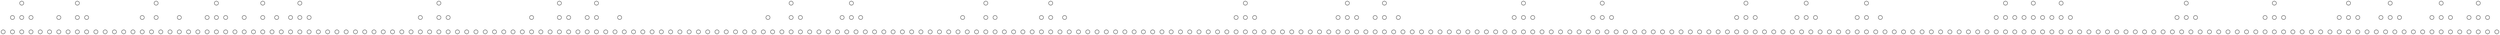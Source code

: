 
digraph G {
  graph [ overlap="scalexy" penwidth="0.2" splines=none outputorder=edgesfirst size=100 sep="+0.4" esep="+0.0"]
  node [ shape="circle" width="0.2" height="0.2" label="" ]
        clause_1 [ ]
    clause_10 [ ]
    clause_100 [ ]
    clause_101 [ ]
    clause_102 [ ]
    clause_103 [ ]
    clause_104 [ ]
    clause_105 [ ]
    clause_106 [ ]
    clause_107 [ ]
    clause_108 [ ]
    clause_109 [ ]
    clause_11 [ ]
    clause_110 [ ]
    clause_111 [ ]
    clause_112 [ ]
    clause_113 [ ]
    clause_114 [ ]
    clause_115 [ ]
    clause_116 [ ]
    clause_117 [ ]
    clause_118 [ ]
    clause_119 [ ]
    clause_12 [ ]
    clause_120 [ ]
    clause_121 [ ]
    clause_122 [ ]
    clause_123 [ ]
    clause_124 [ ]
    clause_125 [ ]
    clause_126 [ ]
    clause_127 [ ]
    clause_128 [ ]
    clause_129 [ ]
    clause_13 [ ]
    clause_130 [ ]
    clause_131 [ ]
    clause_132 [ ]
    clause_133 [ ]
    clause_134 [ ]
    clause_135 [ ]
    clause_136 [ ]
    clause_137 [ ]
    clause_138 [ ]
    clause_139 [ ]
    clause_14 [ ]
    clause_140 [ ]
    clause_141 [ ]
    clause_142 [ ]
    clause_143 [ ]
    clause_144 [ ]
    clause_145 [ ]
    clause_146 [ ]
    clause_147 [ ]
    clause_148 [ ]
    clause_149 [ ]
    clause_15 [ ]
    clause_150 [ ]
    clause_151 [ ]
    clause_152 [ ]
    clause_153 [ ]
    clause_154 [ ]
    clause_155 [ ]
    clause_156 [ ]
    clause_157 [ ]
    clause_158 [ ]
    clause_159 [ ]
    clause_16 [ ]
    clause_160 [ ]
    clause_161 [ ]
    clause_162 [ ]
    clause_163 [ ]
    clause_164 [ ]
    clause_165 [ ]
    clause_166 [ ]
    clause_167 [ ]
    clause_168 [ ]
    clause_169 [ ]
    clause_17 [ ]
    clause_170 [ ]
    clause_171 [ ]
    clause_172 [ ]
    clause_173 [ ]
    clause_174 [ ]
    clause_175 [ ]
    clause_176 [ ]
    clause_177 [ ]
    clause_178 [ ]
    clause_179 [ ]
    clause_18 [ ]
    clause_180 [ ]
    clause_181 [ ]
    clause_182 [ ]
    clause_183 [ ]
    clause_184 [ ]
    clause_185 [ ]
    clause_186 [ ]
    clause_187 [ ]
    clause_188 [ ]
    clause_189 [ ]
    clause_19 [ ]
    clause_190 [ ]
    clause_191 [ ]
    clause_192 [ ]
    clause_193 [ ]
    clause_194 [ ]
    clause_195 [ ]
    clause_196 [ ]
    clause_197 [ ]
    clause_198 [ ]
    clause_199 [ ]
    clause_2 [ ]
    clause_20 [ ]
    clause_200 [ ]
    clause_201 [ ]
    clause_202 [ ]
    clause_203 [ ]
    clause_204 [ ]
    clause_205 [ ]
    clause_206 [ ]
    clause_207 [ ]
    clause_208 [ ]
    clause_209 [ ]
    clause_21 [ ]
    clause_210 [ ]
    clause_211 [ ]
    clause_212 [ ]
    clause_213 [ ]
    clause_214 [ ]
    clause_215 [ ]
    clause_216 [ ]
    clause_217 [ ]
    clause_218 [ ]
    clause_219 [ ]
    clause_22 [ ]
    clause_220 [ ]
    clause_221 [ ]
    clause_222 [ ]
    clause_223 [ ]
    clause_224 [ ]
    clause_225 [ ]
    clause_226 [ ]
    clause_227 [ ]
    clause_228 [ ]
    clause_229 [ ]
    clause_23 [ ]
    clause_230 [ ]
    clause_231 [ ]
    clause_232 [ ]
    clause_233 [ ]
    clause_234 [ ]
    clause_235 [ ]
    clause_236 [ ]
    clause_237 [ ]
    clause_238 [ ]
    clause_239 [ ]
    clause_24 [ ]
    clause_240 [ ]
    clause_241 [ ]
    clause_242 [ ]
    clause_243 [ ]
    clause_244 [ ]
    clause_245 [ ]
    clause_246 [ ]
    clause_247 [ ]
    clause_248 [ ]
    clause_249 [ ]
    clause_25 [ ]
    clause_250 [ ]
    clause_251 [ ]
    clause_252 [ ]
    clause_253 [ ]
    clause_254 [ ]
    clause_255 [ ]
    clause_256 [ ]
    clause_257 [ ]
    clause_258 [ ]
    clause_259 [ ]
    clause_26 [ ]
    clause_260 [ ]
    clause_261 [ ]
    clause_262 [ ]
    clause_263 [ ]
    clause_264 [ ]
    clause_265 [ ]
    clause_266 [ ]
    clause_267 [ ]
    clause_268 [ ]
    clause_269 [ ]
    clause_27 [ ]
    clause_270 [ ]
    clause_271 [ ]
    clause_272 [ ]
    clause_273 [ ]
    clause_274 [ ]
    clause_275 [ ]
    clause_276 [ ]
    clause_277 [ ]
    clause_278 [ ]
    clause_279 [ ]
    clause_28 [ ]
    clause_280 [ ]
    clause_281 [ ]
    clause_282 [ ]
    clause_283 [ ]
    clause_284 [ ]
    clause_285 [ ]
    clause_286 [ ]
    clause_287 [ ]
    clause_288 [ ]
    clause_289 [ ]
    clause_29 [ ]
    clause_290 [ ]
    clause_291 [ ]
    clause_292 [ ]
    clause_293 [ ]
    clause_294 [ ]
    clause_295 [ ]
    clause_296 [ ]
    clause_297 [ ]
    clause_298 [ ]
    clause_299 [ ]
    clause_3 [ ]
    clause_30 [ ]
    clause_300 [ ]
    clause_31 [ ]
    clause_32 [ ]
    clause_33 [ ]
    clause_34 [ ]
    clause_35 [ ]
    clause_36 [ ]
    clause_37 [ ]
    clause_38 [ ]
    clause_39 [ ]
    clause_4 [ ]
    clause_40 [ ]
    clause_41 [ ]
    clause_42 [ ]
    clause_43 [ ]
    clause_44 [ ]
    clause_45 [ ]
    clause_46 [ ]
    clause_47 [ ]
    clause_48 [ ]
    clause_49 [ ]
    clause_5 [ ]
    clause_50 [ ]
    clause_51 [ ]
    clause_52 [ ]
    clause_53 [ ]
    clause_54 [ ]
    clause_55 [ ]
    clause_56 [ ]
    clause_57 [ ]
    clause_58 [ ]
    clause_59 [ ]
    clause_6 [ ]
    clause_60 [ ]
    clause_61 [ ]
    clause_62 [ ]
    clause_63 [ ]
    clause_64 [ ]
    clause_65 [ ]
    clause_66 [ ]
    clause_67 [ ]
    clause_68 [ ]
    clause_69 [ ]
    clause_7 [ ]
    clause_70 [ ]
    clause_71 [ ]
    clause_72 [ ]
    clause_73 [ ]
    clause_74 [ ]
    clause_75 [ ]
    clause_76 [ ]
    clause_77 [ ]
    clause_78 [ ]
    clause_79 [ ]
    clause_8 [ ]
    clause_80 [ ]
    clause_81 [ ]
    clause_82 [ ]
    clause_83 [ ]
    clause_84 [ ]
    clause_85 [ ]
    clause_86 [ ]
    clause_87 [ ]
    clause_88 [ ]
    clause_89 [ ]
    clause_9 [ ]
    clause_90 [ ]
    clause_91 [ ]
    clause_92 [ ]
    clause_93 [ ]
    clause_94 [ ]
    clause_95 [ ]
    clause_96 [ ]
    clause_97 [ ]
    clause_98 [ ]
    clause_99 [ ]
    var_1 [ ]
    var_10 [ ]
    var_11 [ ]
    var_12 [ ]
    var_13 [ ]
    var_14 [ ]
    var_15 [ ]
    var_16 [ ]
    var_17 [ ]
    var_18 [ ]
    var_19 [ ]
    var_2 [ ]
    var_20 [ ]
    var_21 [ ]
    var_22 [ ]
    var_23 [ ]
    var_24 [ ]
    var_25 [ ]
    var_26 [ ]
    var_27 [ ]
    var_28 [ ]
    var_29 [ ]
    var_3 [ ]
    var_30 [ ]
    var_31 [ ]
    var_32 [ ]
    var_33 [ ]
    var_34 [ ]
    var_35 [ ]
    var_36 [ ]
    var_37 [ ]
    var_38 [ ]
    var_39 [ ]
    var_4 [ ]
    var_40 [ ]
    var_41 [ ]
    var_42 [ ]
    var_43 [ ]
    var_44 [ ]
    var_45 [ ]
    var_46 [ ]
    var_47 [ ]
    var_48 [ ]
    var_49 [ ]
    var_5 [ ]
    var_50 [ ]
    var_51 [ ]
    var_52 [ ]
    var_53 [ ]
    var_54 [ ]
    var_55 [ ]
    var_56 [ ]
    var_57 [ ]
    var_58 [ ]
    var_59 [ ]
    var_6 [ ]
    var_60 [ ]
    var_61 [ ]
    var_62 [ ]
    var_63 [ ]
    var_64 [ ]
    var_65 [ ]
    var_66 [ ]
    var_67 [ ]
    var_68 [ ]
    var_69 [ ]
    var_7 [ ]
    var_70 [ ]
    var_71 [ ]
    var_72 [ ]
    var_73 [ ]
    var_74 [ ]
    var_75 [ ]
    var_76 [ ]
    var_77 [ ]
    var_78 [ ]
    var_79 [ ]
    var_8 [ ]
    var_80 [ ]
    var_81 [ ]
    var_82 [ ]
    var_83 [ ]
    var_84 [ ]
    var_85 [ ]
    var_86 [ ]
    var_87 [ ]
    var_88 [ ]
    var_89 [ ]
    var_9 [ ]
    var_90 [ ]
    clause_100 -> var_73 [ ]
    clause_100 -> var_74 [ ]
    clause_100 -> var_75 [ ]
    clause_104 -> var_76 [ ]
    clause_104 -> var_77 [ ]
    clause_104 -> var_78 [ ]
    clause_108 -> var_79 [ ]
    clause_108 -> var_80 [ ]
    clause_108 -> var_81 [ ]
    clause_112 -> var_82 [ ]
    clause_112 -> var_83 [ ]
    clause_112 -> var_84 [ ]
    clause_116 -> var_85 [ ]
    clause_116 -> var_86 [ ]
    clause_116 -> var_87 [ ]
    clause_12 -> var_7 [ ]
    clause_12 -> var_8 [ ]
    clause_12 -> var_9 [ ]
    clause_120 -> var_88 [ ]
    clause_120 -> var_89 [ ]
    clause_120 -> var_90 [ ]
    clause_16 -> var_10 [ ]
    clause_16 -> var_11 [ ]
    clause_16 -> var_12 [ ]
    clause_20 -> var_13 [ ]
    clause_20 -> var_14 [ ]
    clause_20 -> var_15 [ ]
    clause_24 -> var_16 [ ]
    clause_24 -> var_17 [ ]
    clause_24 -> var_18 [ ]
    clause_28 -> var_19 [ ]
    clause_28 -> var_20 [ ]
    clause_28 -> var_21 [ ]
    clause_32 -> var_22 [ ]
    clause_32 -> var_23 [ ]
    clause_32 -> var_24 [ ]
    clause_36 -> var_25 [ ]
    clause_36 -> var_26 [ ]
    clause_36 -> var_27 [ ]
    clause_4 -> var_1 [ ]
    clause_4 -> var_2 [ ]
    clause_4 -> var_3 [ ]
    clause_40 -> var_28 [ ]
    clause_40 -> var_29 [ ]
    clause_40 -> var_30 [ ]
    clause_44 -> var_31 [ ]
    clause_44 -> var_32 [ ]
    clause_44 -> var_33 [ ]
    clause_48 -> var_34 [ ]
    clause_48 -> var_35 [ ]
    clause_48 -> var_36 [ ]
    clause_52 -> var_37 [ ]
    clause_52 -> var_38 [ ]
    clause_52 -> var_39 [ ]
    clause_56 -> var_40 [ ]
    clause_56 -> var_41 [ ]
    clause_56 -> var_42 [ ]
    clause_60 -> var_43 [ ]
    clause_60 -> var_44 [ ]
    clause_60 -> var_45 [ ]
    clause_64 -> var_46 [ ]
    clause_64 -> var_47 [ ]
    clause_64 -> var_48 [ ]
    clause_68 -> var_49 [ ]
    clause_68 -> var_50 [ ]
    clause_68 -> var_51 [ ]
    clause_72 -> var_52 [ ]
    clause_72 -> var_53 [ ]
    clause_72 -> var_54 [ ]
    clause_76 -> var_55 [ ]
    clause_76 -> var_56 [ ]
    clause_76 -> var_57 [ ]
    clause_8 -> var_4 [ ]
    clause_8 -> var_5 [ ]
    clause_8 -> var_6 [ ]
    clause_80 -> var_58 [ ]
    clause_80 -> var_59 [ ]
    clause_80 -> var_60 [ ]
    clause_84 -> var_61 [ ]
    clause_84 -> var_62 [ ]
    clause_84 -> var_63 [ ]
    clause_88 -> var_64 [ ]
    clause_88 -> var_65 [ ]
    clause_88 -> var_66 [ ]
    clause_92 -> var_67 [ ]
    clause_92 -> var_68 [ ]
    clause_92 -> var_69 [ ]
    clause_96 -> var_70 [ ]
    clause_96 -> var_71 [ ]
    clause_96 -> var_72 [ ]
    var_1 -> clause_1 [ ]
    var_1 -> clause_121 [ ]
    var_1 -> clause_124 [ ]
    var_1 -> clause_127 [ ]
    var_1 -> clause_130 [ ]
    var_1 -> clause_133 [ ]
    var_1 -> clause_2 [ ]
    var_10 -> clause_13 [ ]
    var_10 -> clause_14 [ ]
    var_10 -> clause_166 [ ]
    var_10 -> clause_169 [ ]
    var_10 -> clause_172 [ ]
    var_11 -> clause_13 [ ]
    var_11 -> clause_15 [ ]
    var_11 -> clause_167 [ ]
    var_11 -> clause_170 [ ]
    var_11 -> clause_173 [ ]
    var_12 -> clause_14 [ ]
    var_12 -> clause_15 [ ]
    var_12 -> clause_168 [ ]
    var_12 -> clause_171 [ ]
    var_12 -> clause_174 [ ]
    var_13 -> clause_17 [ ]
    var_13 -> clause_175 [ ]
    var_13 -> clause_178 [ ]
    var_13 -> clause_18 [ ]
    var_13 -> clause_181 [ ]
    var_13 -> clause_184 [ ]
    var_14 -> clause_17 [ ]
    var_14 -> clause_176 [ ]
    var_14 -> clause_179 [ ]
    var_14 -> clause_182 [ ]
    var_14 -> clause_185 [ ]
    var_14 -> clause_19 [ ]
    var_15 -> clause_177 [ ]
    var_15 -> clause_18 [ ]
    var_15 -> clause_180 [ ]
    var_15 -> clause_183 [ ]
    var_15 -> clause_186 [ ]
    var_15 -> clause_19 [ ]
    var_16 -> clause_187 [ ]
    var_16 -> clause_21 [ ]
    var_16 -> clause_22 [ ]
    var_17 -> clause_188 [ ]
    var_17 -> clause_21 [ ]
    var_17 -> clause_23 [ ]
    var_18 -> clause_189 [ ]
    var_18 -> clause_22 [ ]
    var_18 -> clause_23 [ ]
    var_19 -> clause_190 [ ]
    var_19 -> clause_193 [ ]
    var_19 -> clause_196 [ ]
    var_19 -> clause_199 [ ]
    var_19 -> clause_202 [ ]
    var_19 -> clause_205 [ ]
    var_19 -> clause_25 [ ]
    var_19 -> clause_26 [ ]
    var_2 -> clause_1 [ ]
    var_2 -> clause_122 [ ]
    var_2 -> clause_125 [ ]
    var_2 -> clause_128 [ ]
    var_2 -> clause_131 [ ]
    var_2 -> clause_134 [ ]
    var_2 -> clause_3 [ ]
    var_20 -> clause_191 [ ]
    var_20 -> clause_194 [ ]
    var_20 -> clause_197 [ ]
    var_20 -> clause_200 [ ]
    var_20 -> clause_203 [ ]
    var_20 -> clause_206 [ ]
    var_20 -> clause_25 [ ]
    var_20 -> clause_27 [ ]
    var_21 -> clause_192 [ ]
    var_21 -> clause_195 [ ]
    var_21 -> clause_198 [ ]
    var_21 -> clause_201 [ ]
    var_21 -> clause_204 [ ]
    var_21 -> clause_207 [ ]
    var_21 -> clause_26 [ ]
    var_21 -> clause_27 [ ]
    var_22 -> clause_208 [ ]
    var_22 -> clause_211 [ ]
    var_22 -> clause_214 [ ]
    var_22 -> clause_217 [ ]
    var_22 -> clause_29 [ ]
    var_22 -> clause_30 [ ]
    var_23 -> clause_209 [ ]
    var_23 -> clause_212 [ ]
    var_23 -> clause_215 [ ]
    var_23 -> clause_218 [ ]
    var_23 -> clause_29 [ ]
    var_23 -> clause_31 [ ]
    var_24 -> clause_210 [ ]
    var_24 -> clause_213 [ ]
    var_24 -> clause_216 [ ]
    var_24 -> clause_219 [ ]
    var_24 -> clause_30 [ ]
    var_24 -> clause_31 [ ]
    var_25 -> clause_220 [ ]
    var_25 -> clause_223 [ ]
    var_25 -> clause_33 [ ]
    var_25 -> clause_34 [ ]
    var_26 -> clause_221 [ ]
    var_26 -> clause_224 [ ]
    var_26 -> clause_33 [ ]
    var_26 -> clause_35 [ ]
    var_27 -> clause_222 [ ]
    var_27 -> clause_225 [ ]
    var_27 -> clause_34 [ ]
    var_27 -> clause_35 [ ]
    var_28 -> clause_226 [ ]
    var_28 -> clause_229 [ ]
    var_28 -> clause_232 [ ]
    var_28 -> clause_235 [ ]
    var_28 -> clause_238 [ ]
    var_28 -> clause_37 [ ]
    var_28 -> clause_38 [ ]
    var_29 -> clause_227 [ ]
    var_29 -> clause_230 [ ]
    var_29 -> clause_233 [ ]
    var_29 -> clause_236 [ ]
    var_29 -> clause_239 [ ]
    var_29 -> clause_37 [ ]
    var_29 -> clause_39 [ ]
    var_3 -> clause_123 [ ]
    var_3 -> clause_126 [ ]
    var_3 -> clause_129 [ ]
    var_3 -> clause_132 [ ]
    var_3 -> clause_135 [ ]
    var_3 -> clause_2 [ ]
    var_3 -> clause_3 [ ]
    var_30 -> clause_228 [ ]
    var_30 -> clause_231 [ ]
    var_30 -> clause_234 [ ]
    var_30 -> clause_237 [ ]
    var_30 -> clause_240 [ ]
    var_30 -> clause_38 [ ]
    var_30 -> clause_39 [ ]
    var_31 -> clause_136 [ ]
    var_31 -> clause_175 [ ]
    var_31 -> clause_241 [ ]
    var_31 -> clause_244 [ ]
    var_31 -> clause_247 [ ]
    var_31 -> clause_41 [ ]
    var_31 -> clause_42 [ ]
    var_32 -> clause_137 [ ]
    var_32 -> clause_176 [ ]
    var_32 -> clause_242 [ ]
    var_32 -> clause_245 [ ]
    var_32 -> clause_248 [ ]
    var_32 -> clause_41 [ ]
    var_32 -> clause_43 [ ]
    var_33 -> clause_138 [ ]
    var_33 -> clause_177 [ ]
    var_33 -> clause_243 [ ]
    var_33 -> clause_246 [ ]
    var_33 -> clause_249 [ ]
    var_33 -> clause_42 [ ]
    var_33 -> clause_43 [ ]
    var_34 -> clause_190 [ ]
    var_34 -> clause_226 [ ]
    var_34 -> clause_250 [ ]
    var_34 -> clause_253 [ ]
    var_34 -> clause_45 [ ]
    var_34 -> clause_46 [ ]
    var_35 -> clause_191 [ ]
    var_35 -> clause_227 [ ]
    var_35 -> clause_251 [ ]
    var_35 -> clause_254 [ ]
    var_35 -> clause_45 [ ]
    var_35 -> clause_47 [ ]
    var_36 -> clause_192 [ ]
    var_36 -> clause_228 [ ]
    var_36 -> clause_252 [ ]
    var_36 -> clause_255 [ ]
    var_36 -> clause_46 [ ]
    var_36 -> clause_47 [ ]
    var_37 -> clause_166 [ ]
    var_37 -> clause_208 [ ]
    var_37 -> clause_256 [ ]
    var_37 -> clause_259 [ ]
    var_37 -> clause_262 [ ]
    var_37 -> clause_49 [ ]
    var_37 -> clause_50 [ ]
    var_38 -> clause_167 [ ]
    var_38 -> clause_209 [ ]
    var_38 -> clause_257 [ ]
    var_38 -> clause_260 [ ]
    var_38 -> clause_263 [ ]
    var_38 -> clause_49 [ ]
    var_38 -> clause_51 [ ]
    var_39 -> clause_168 [ ]
    var_39 -> clause_210 [ ]
    var_39 -> clause_258 [ ]
    var_39 -> clause_261 [ ]
    var_39 -> clause_264 [ ]
    var_39 -> clause_50 [ ]
    var_39 -> clause_51 [ ]
    var_4 -> clause_136 [ ]
    var_4 -> clause_139 [ ]
    var_4 -> clause_142 [ ]
    var_4 -> clause_145 [ ]
    var_4 -> clause_148 [ ]
    var_4 -> clause_5 [ ]
    var_4 -> clause_6 [ ]
    var_40 -> clause_193 [ ]
    var_40 -> clause_265 [ ]
    var_40 -> clause_53 [ ]
    var_40 -> clause_54 [ ]
    var_41 -> clause_194 [ ]
    var_41 -> clause_266 [ ]
    var_41 -> clause_53 [ ]
    var_41 -> clause_55 [ ]
    var_42 -> clause_195 [ ]
    var_42 -> clause_267 [ ]
    var_42 -> clause_54 [ ]
    var_42 -> clause_55 [ ]
    var_43 -> clause_121 [ ]
    var_43 -> clause_169 [ ]
    var_43 -> clause_229 [ ]
    var_43 -> clause_268 [ ]
    var_43 -> clause_57 [ ]
    var_43 -> clause_58 [ ]
    var_44 -> clause_122 [ ]
    var_44 -> clause_170 [ ]
    var_44 -> clause_230 [ ]
    var_44 -> clause_269 [ ]
    var_44 -> clause_57 [ ]
    var_44 -> clause_59 [ ]
    var_45 -> clause_123 [ ]
    var_45 -> clause_171 [ ]
    var_45 -> clause_231 [ ]
    var_45 -> clause_270 [ ]
    var_45 -> clause_58 [ ]
    var_45 -> clause_59 [ ]
    var_46 -> clause_139 [ ]
    var_46 -> clause_172 [ ]
    var_46 -> clause_187 [ ]
    var_46 -> clause_271 [ ]
    var_46 -> clause_274 [ ]
    var_46 -> clause_277 [ ]
    var_46 -> clause_61 [ ]
    var_46 -> clause_62 [ ]
    var_47 -> clause_140 [ ]
    var_47 -> clause_173 [ ]
    var_47 -> clause_188 [ ]
    var_47 -> clause_272 [ ]
    var_47 -> clause_275 [ ]
    var_47 -> clause_278 [ ]
    var_47 -> clause_61 [ ]
    var_47 -> clause_63 [ ]
    var_48 -> clause_141 [ ]
    var_48 -> clause_174 [ ]
    var_48 -> clause_189 [ ]
    var_48 -> clause_273 [ ]
    var_48 -> clause_276 [ ]
    var_48 -> clause_279 [ ]
    var_48 -> clause_62 [ ]
    var_48 -> clause_63 [ ]
    var_49 -> clause_151 [ ]
    var_49 -> clause_178 [ ]
    var_49 -> clause_196 [ ]
    var_49 -> clause_280 [ ]
    var_49 -> clause_283 [ ]
    var_49 -> clause_286 [ ]
    var_49 -> clause_65 [ ]
    var_49 -> clause_66 [ ]
    var_5 -> clause_137 [ ]
    var_5 -> clause_140 [ ]
    var_5 -> clause_143 [ ]
    var_5 -> clause_146 [ ]
    var_5 -> clause_149 [ ]
    var_5 -> clause_5 [ ]
    var_5 -> clause_7 [ ]
    var_50 -> clause_152 [ ]
    var_50 -> clause_179 [ ]
    var_50 -> clause_197 [ ]
    var_50 -> clause_281 [ ]
    var_50 -> clause_284 [ ]
    var_50 -> clause_287 [ ]
    var_50 -> clause_65 [ ]
    var_50 -> clause_67 [ ]
    var_51 -> clause_153 [ ]
    var_51 -> clause_180 [ ]
    var_51 -> clause_198 [ ]
    var_51 -> clause_282 [ ]
    var_51 -> clause_285 [ ]
    var_51 -> clause_288 [ ]
    var_51 -> clause_66 [ ]
    var_51 -> clause_67 [ ]
    var_52 -> clause_124 [ ]
    var_52 -> clause_289 [ ]
    var_52 -> clause_69 [ ]
    var_52 -> clause_70 [ ]
    var_53 -> clause_125 [ ]
    var_53 -> clause_290 [ ]
    var_53 -> clause_69 [ ]
    var_53 -> clause_71 [ ]
    var_54 -> clause_126 [ ]
    var_54 -> clause_291 [ ]
    var_54 -> clause_70 [ ]
    var_54 -> clause_71 [ ]
    var_55 -> clause_292 [ ]
    var_55 -> clause_295 [ ]
    var_55 -> clause_73 [ ]
    var_55 -> clause_74 [ ]
    var_56 -> clause_293 [ ]
    var_56 -> clause_296 [ ]
    var_56 -> clause_73 [ ]
    var_56 -> clause_75 [ ]
    var_57 -> clause_294 [ ]
    var_57 -> clause_297 [ ]
    var_57 -> clause_74 [ ]
    var_57 -> clause_75 [ ]
    var_58 -> clause_154 [ ]
    var_58 -> clause_181 [ ]
    var_58 -> clause_211 [ ]
    var_58 -> clause_298 [ ]
    var_58 -> clause_77 [ ]
    var_58 -> clause_78 [ ]
    var_59 -> clause_155 [ ]
    var_59 -> clause_182 [ ]
    var_59 -> clause_212 [ ]
    var_59 -> clause_299 [ ]
    var_59 -> clause_77 [ ]
    var_59 -> clause_79 [ ]
    var_6 -> clause_138 [ ]
    var_6 -> clause_141 [ ]
    var_6 -> clause_144 [ ]
    var_6 -> clause_147 [ ]
    var_6 -> clause_150 [ ]
    var_6 -> clause_6 [ ]
    var_6 -> clause_7 [ ]
    var_60 -> clause_156 [ ]
    var_60 -> clause_183 [ ]
    var_60 -> clause_213 [ ]
    var_60 -> clause_300 [ ]
    var_60 -> clause_78 [ ]
    var_60 -> clause_79 [ ]
    var_61 -> clause_157 [ ]
    var_61 -> clause_220 [ ]
    var_61 -> clause_232 [ ]
    var_61 -> clause_256 [ ]
    var_61 -> clause_280 [ ]
    var_61 -> clause_81 [ ]
    var_61 -> clause_82 [ ]
    var_62 -> clause_158 [ ]
    var_62 -> clause_221 [ ]
    var_62 -> clause_233 [ ]
    var_62 -> clause_257 [ ]
    var_62 -> clause_281 [ ]
    var_62 -> clause_81 [ ]
    var_62 -> clause_83 [ ]
    var_63 -> clause_159 [ ]
    var_63 -> clause_222 [ ]
    var_63 -> clause_234 [ ]
    var_63 -> clause_258 [ ]
    var_63 -> clause_282 [ ]
    var_63 -> clause_82 [ ]
    var_63 -> clause_83 [ ]
    var_64 -> clause_199 [ ]
    var_64 -> clause_241 [ ]
    var_64 -> clause_271 [ ]
    var_64 -> clause_85 [ ]
    var_64 -> clause_86 [ ]
    var_65 -> clause_200 [ ]
    var_65 -> clause_242 [ ]
    var_65 -> clause_272 [ ]
    var_65 -> clause_85 [ ]
    var_65 -> clause_87 [ ]
    var_66 -> clause_201 [ ]
    var_66 -> clause_243 [ ]
    var_66 -> clause_273 [ ]
    var_66 -> clause_86 [ ]
    var_66 -> clause_87 [ ]
    var_67 -> clause_127 [ ]
    var_67 -> clause_214 [ ]
    var_67 -> clause_235 [ ]
    var_67 -> clause_268 [ ]
    var_67 -> clause_292 [ ]
    var_67 -> clause_89 [ ]
    var_67 -> clause_90 [ ]
    var_68 -> clause_128 [ ]
    var_68 -> clause_215 [ ]
    var_68 -> clause_236 [ ]
    var_68 -> clause_269 [ ]
    var_68 -> clause_293 [ ]
    var_68 -> clause_89 [ ]
    var_68 -> clause_91 [ ]
    var_69 -> clause_129 [ ]
    var_69 -> clause_216 [ ]
    var_69 -> clause_237 [ ]
    var_69 -> clause_270 [ ]
    var_69 -> clause_294 [ ]
    var_69 -> clause_90 [ ]
    var_69 -> clause_91 [ ]
    var_7 -> clause_10 [ ]
    var_7 -> clause_151 [ ]
    var_7 -> clause_154 [ ]
    var_7 -> clause_157 [ ]
    var_7 -> clause_160 [ ]
    var_7 -> clause_163 [ ]
    var_7 -> clause_9 [ ]
    var_70 -> clause_142 [ ]
    var_70 -> clause_160 [ ]
    var_70 -> clause_184 [ ]
    var_70 -> clause_250 [ ]
    var_70 -> clause_283 [ ]
    var_70 -> clause_93 [ ]
    var_70 -> clause_94 [ ]
    var_71 -> clause_143 [ ]
    var_71 -> clause_161 [ ]
    var_71 -> clause_185 [ ]
    var_71 -> clause_251 [ ]
    var_71 -> clause_284 [ ]
    var_71 -> clause_93 [ ]
    var_71 -> clause_95 [ ]
    var_72 -> clause_144 [ ]
    var_72 -> clause_162 [ ]
    var_72 -> clause_186 [ ]
    var_72 -> clause_252 [ ]
    var_72 -> clause_285 [ ]
    var_72 -> clause_94 [ ]
    var_72 -> clause_95 [ ]
    var_73 -> clause_145 [ ]
    var_73 -> clause_244 [ ]
    var_73 -> clause_286 [ ]
    var_73 -> clause_97 [ ]
    var_73 -> clause_98 [ ]
    var_74 -> clause_146 [ ]
    var_74 -> clause_245 [ ]
    var_74 -> clause_287 [ ]
    var_74 -> clause_97 [ ]
    var_74 -> clause_99 [ ]
    var_75 -> clause_147 [ ]
    var_75 -> clause_246 [ ]
    var_75 -> clause_288 [ ]
    var_75 -> clause_98 [ ]
    var_75 -> clause_99 [ ]
    var_76 -> clause_101 [ ]
    var_76 -> clause_102 [ ]
    var_76 -> clause_130 [ ]
    var_76 -> clause_163 [ ]
    var_76 -> clause_259 [ ]
    var_76 -> clause_265 [ ]
    var_76 -> clause_274 [ ]
    var_77 -> clause_101 [ ]
    var_77 -> clause_103 [ ]
    var_77 -> clause_131 [ ]
    var_77 -> clause_164 [ ]
    var_77 -> clause_260 [ ]
    var_77 -> clause_266 [ ]
    var_77 -> clause_275 [ ]
    var_78 -> clause_102 [ ]
    var_78 -> clause_103 [ ]
    var_78 -> clause_132 [ ]
    var_78 -> clause_165 [ ]
    var_78 -> clause_261 [ ]
    var_78 -> clause_267 [ ]
    var_78 -> clause_276 [ ]
    var_79 -> clause_105 [ ]
    var_79 -> clause_106 [ ]
    var_79 -> clause_133 [ ]
    var_79 -> clause_217 [ ]
    var_79 -> clause_238 [ ]
    var_79 -> clause_253 [ ]
    var_79 -> clause_262 [ ]
    var_8 -> clause_11 [ ]
    var_8 -> clause_152 [ ]
    var_8 -> clause_155 [ ]
    var_8 -> clause_158 [ ]
    var_8 -> clause_161 [ ]
    var_8 -> clause_164 [ ]
    var_8 -> clause_9 [ ]
    var_80 -> clause_105 [ ]
    var_80 -> clause_107 [ ]
    var_80 -> clause_134 [ ]
    var_80 -> clause_218 [ ]
    var_80 -> clause_239 [ ]
    var_80 -> clause_254 [ ]
    var_80 -> clause_263 [ ]
    var_81 -> clause_106 [ ]
    var_81 -> clause_107 [ ]
    var_81 -> clause_135 [ ]
    var_81 -> clause_219 [ ]
    var_81 -> clause_240 [ ]
    var_81 -> clause_255 [ ]
    var_81 -> clause_264 [ ]
    var_82 -> clause_109 [ ]
    var_82 -> clause_110 [ ]
    var_82 -> clause_202 [ ]
    var_82 -> clause_289 [ ]
    var_82 -> clause_295 [ ]
    var_82 -> clause_298 [ ]
    var_83 -> clause_109 [ ]
    var_83 -> clause_111 [ ]
    var_83 -> clause_203 [ ]
    var_83 -> clause_290 [ ]
    var_83 -> clause_296 [ ]
    var_83 -> clause_299 [ ]
    var_84 -> clause_110 [ ]
    var_84 -> clause_111 [ ]
    var_84 -> clause_204 [ ]
    var_84 -> clause_291 [ ]
    var_84 -> clause_297 [ ]
    var_84 -> clause_300 [ ]
    var_85 -> clause_113 [ ]
    var_85 -> clause_114 [ ]
    var_85 -> clause_148 [ ]
    var_86 -> clause_113 [ ]
    var_86 -> clause_115 [ ]
    var_86 -> clause_149 [ ]
    var_87 -> clause_114 [ ]
    var_87 -> clause_115 [ ]
    var_87 -> clause_150 [ ]
    var_88 -> clause_117 [ ]
    var_88 -> clause_118 [ ]
    var_88 -> clause_205 [ ]
    var_88 -> clause_223 [ ]
    var_88 -> clause_247 [ ]
    var_88 -> clause_277 [ ]
    var_89 -> clause_117 [ ]
    var_89 -> clause_119 [ ]
    var_89 -> clause_206 [ ]
    var_89 -> clause_224 [ ]
    var_89 -> clause_248 [ ]
    var_89 -> clause_278 [ ]
    var_9 -> clause_10 [ ]
    var_9 -> clause_11 [ ]
    var_9 -> clause_153 [ ]
    var_9 -> clause_156 [ ]
    var_9 -> clause_159 [ ]
    var_9 -> clause_162 [ ]
    var_9 -> clause_165 [ ]
    var_90 -> clause_118 [ ]
    var_90 -> clause_119 [ ]
    var_90 -> clause_207 [ ]
    var_90 -> clause_225 [ ]
    var_90 -> clause_249 [ ]
    var_90 -> clause_279 [ ]

}
